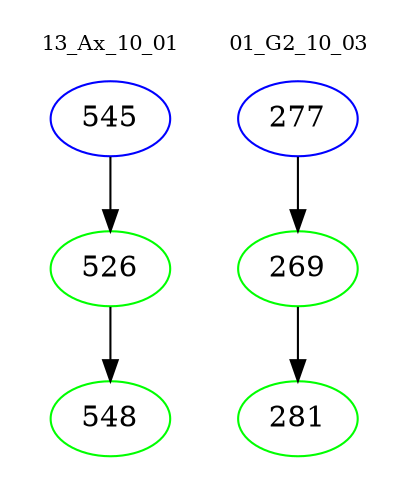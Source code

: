 digraph{
subgraph cluster_0 {
color = white
label = "13_Ax_10_01";
fontsize=10;
T0_545 [label="545", color="blue"]
T0_545 -> T0_526 [color="black"]
T0_526 [label="526", color="green"]
T0_526 -> T0_548 [color="black"]
T0_548 [label="548", color="green"]
}
subgraph cluster_1 {
color = white
label = "01_G2_10_03";
fontsize=10;
T1_277 [label="277", color="blue"]
T1_277 -> T1_269 [color="black"]
T1_269 [label="269", color="green"]
T1_269 -> T1_281 [color="black"]
T1_281 [label="281", color="green"]
}
}

